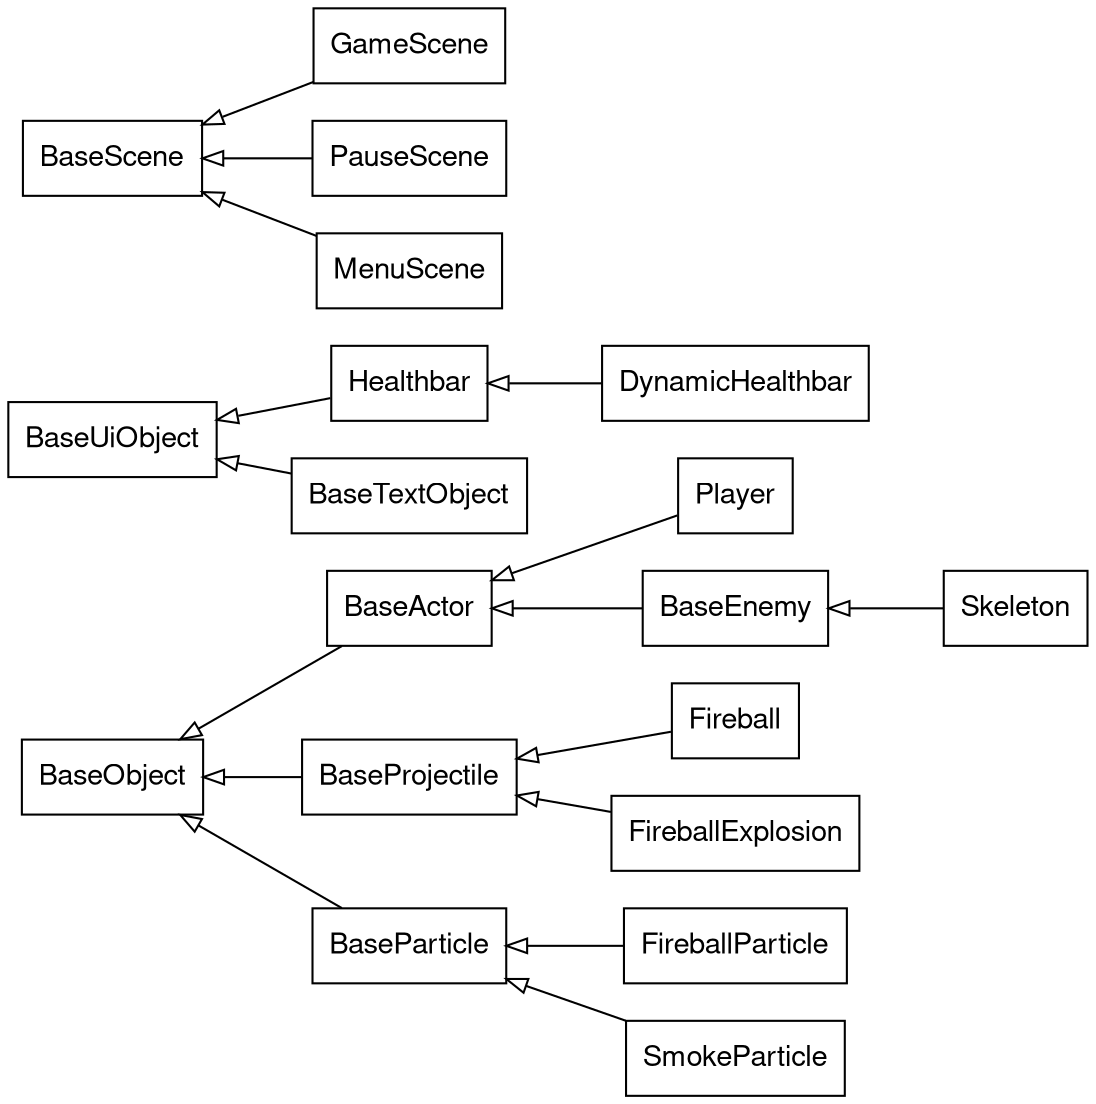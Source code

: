 digraph inheritance {
    //size="800,600"
    rankdir="LR"
    node [shape=box fontname="Helvetica,Arial,sans-serif"]
    edge [dir=back arrowtail=empty]

    subgraph objects {
        BaseObject->{BaseActor, BaseProjectile, BaseParticle}
        BaseActor->{Player, BaseEnemy}
        BaseProjectile->{Fireball, FireballExplosion}
        BaseParticle->{FireballParticle, SmokeParticle}
        BaseEnemy->Skeleton
    }

    subgraph uiObjects {
        BaseUiObject->{Healthbar, BaseTextObject}
        Healthbar->DynamicHealthbar
    }

    subgraph scenes {
        BaseScene->{GameScene, PauseScene, MenuScene}
    }
}

// use `dot -Tpng -O inheritance.gv` to generate a .png